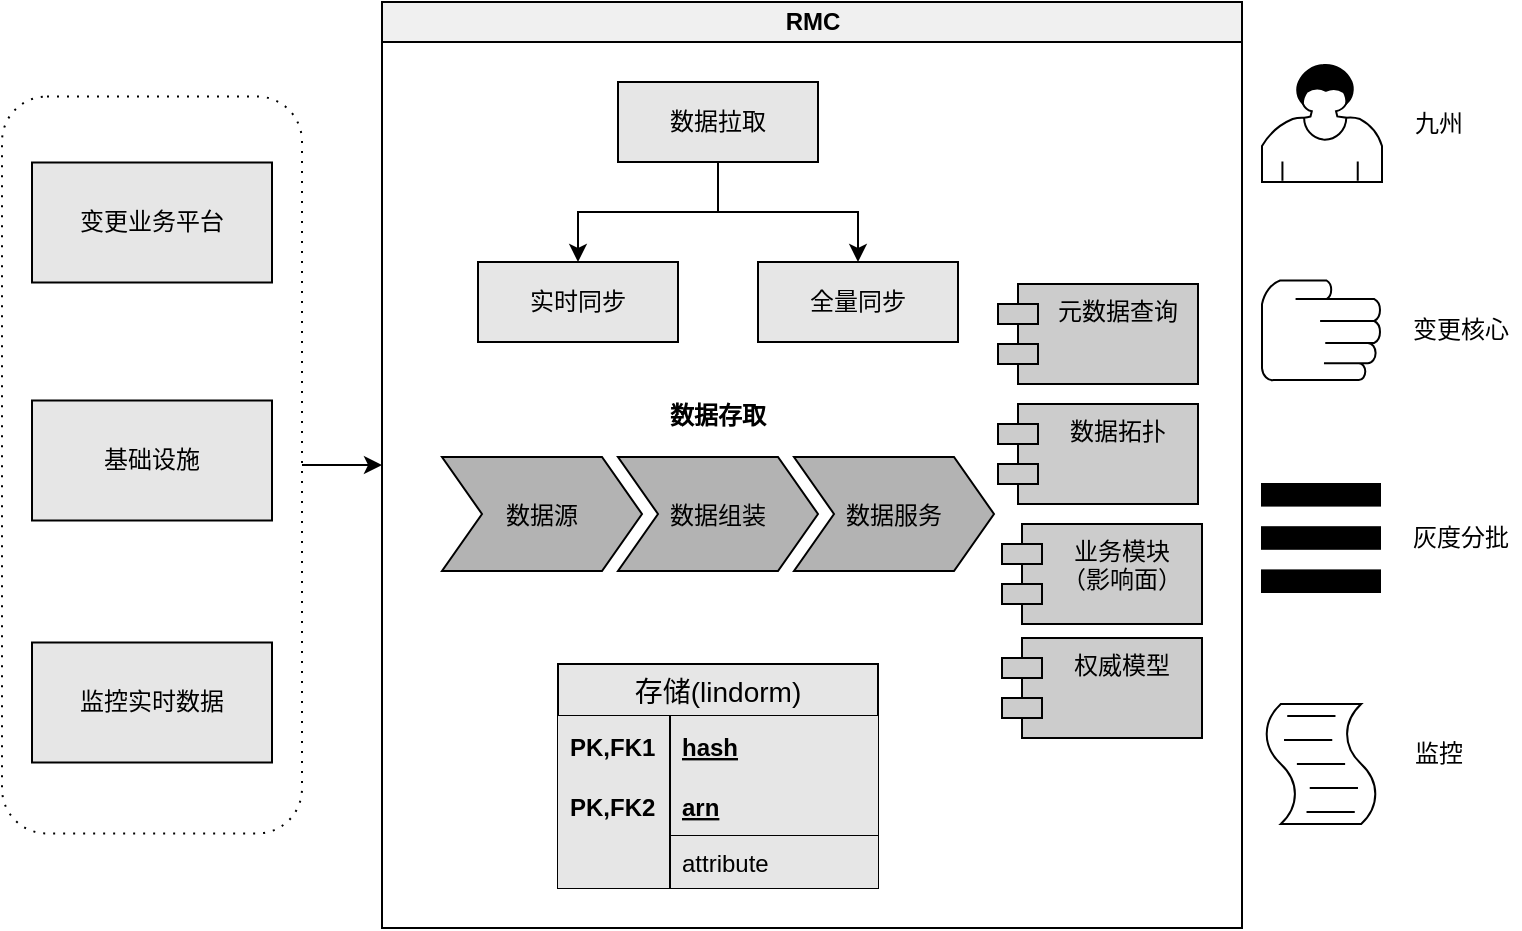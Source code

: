 <mxfile version="12.8.1" type="github">
  <diagram id="geGyV9CUGruVcSVJQ4Tn" name="Page-1">
    <mxGraphModel dx="1305" dy="691" grid="1" gridSize="10" guides="1" tooltips="1" connect="1" arrows="1" fold="1" page="1" pageScale="1" pageWidth="827" pageHeight="1169" math="0" shadow="0">
      <root>
        <mxCell id="0" />
        <mxCell id="1" parent="0" />
        <mxCell id="G7hsPfZz7vV4UwQeY0kT-4" value="" style="shape=ext;rounded=1;html=1;whiteSpace=wrap;dashed=1;dashPattern=1 4;fillColor=none;" vertex="1" parent="1">
          <mxGeometry x="310" y="276.25" width="150" height="368.5" as="geometry" />
        </mxCell>
        <mxCell id="LcKjTb1axMx3lXvR7wpQ-1" value="变更业务平台" style="rounded=0;whiteSpace=wrap;html=1;fillColor=#E6E6E6;" parent="1" vertex="1">
          <mxGeometry x="325" y="309.25" width="120" height="60" as="geometry" />
        </mxCell>
        <mxCell id="LcKjTb1axMx3lXvR7wpQ-2" value="基础设施" style="rounded=0;whiteSpace=wrap;html=1;fillColor=#E6E6E6;" parent="1" vertex="1">
          <mxGeometry x="325" y="428.25" width="120" height="60" as="geometry" />
        </mxCell>
        <mxCell id="LcKjTb1axMx3lXvR7wpQ-3" value="监控实时数据" style="rounded=0;whiteSpace=wrap;html=1;fillColor=#E6E6E6;" parent="1" vertex="1">
          <mxGeometry x="325" y="549.25" width="120" height="60" as="geometry" />
        </mxCell>
        <mxCell id="uUqzo-tKIlISHVn7fkZO-5" value="" style="shape=mxgraph.bpmn.user_task;html=1;outlineConnect=0;fillColor=none;" parent="1" vertex="1">
          <mxGeometry x="940" y="260" width="60" height="59" as="geometry" />
        </mxCell>
        <mxCell id="uUqzo-tKIlISHVn7fkZO-7" value="" style="shape=mxgraph.bpmn.manual_task;html=1;outlineConnect=0;fillColor=none;" parent="1" vertex="1">
          <mxGeometry x="940" y="368.25" width="59" height="50" as="geometry" />
        </mxCell>
        <mxCell id="uUqzo-tKIlISHVn7fkZO-8" value="" style="shape=parallelMarker;direction=south;html=1;outlineConnect=0;fillColor=none;" parent="1" vertex="1">
          <mxGeometry x="940" y="470" width="59" height="54" as="geometry" />
        </mxCell>
        <mxCell id="uUqzo-tKIlISHVn7fkZO-9" value="" style="shape=mxgraph.bpmn.script_task;html=1;outlineConnect=0;fillColor=none;" parent="1" vertex="1">
          <mxGeometry x="940" y="580" width="59" height="60" as="geometry" />
        </mxCell>
        <mxCell id="uUqzo-tKIlISHVn7fkZO-10" value="九州" style="text;html=1;align=center;verticalAlign=middle;resizable=0;points=[];autosize=1;fillColor=none;" parent="1" vertex="1">
          <mxGeometry x="1008" y="279.5" width="40" height="20" as="geometry" />
        </mxCell>
        <mxCell id="uUqzo-tKIlISHVn7fkZO-11" value="变更核心" style="text;html=1;align=center;verticalAlign=middle;resizable=0;points=[];autosize=1;fillColor=none;" parent="1" vertex="1">
          <mxGeometry x="1009" y="383.25" width="60" height="20" as="geometry" />
        </mxCell>
        <mxCell id="uUqzo-tKIlISHVn7fkZO-12" value="灰度分批" style="text;html=1;align=center;verticalAlign=middle;resizable=0;points=[];autosize=1;fillColor=none;" parent="1" vertex="1">
          <mxGeometry x="1009" y="487" width="60" height="20" as="geometry" />
        </mxCell>
        <mxCell id="uUqzo-tKIlISHVn7fkZO-13" value="监控" style="text;html=1;align=center;verticalAlign=middle;resizable=0;points=[];autosize=1;fillColor=none;" parent="1" vertex="1">
          <mxGeometry x="1008" y="595" width="40" height="20" as="geometry" />
        </mxCell>
        <mxCell id="9gSYmwtCO_HpfqXC6Y7g-23" value="RMC" style="swimlane;html=1;startSize=20;horizontal=1;childLayout=treeLayout;horizontalTree=0;resizable=0;containerType=tree;fillColor=#F0F0F0;" parent="1" vertex="1">
          <mxGeometry x="500" y="229" width="430" height="463" as="geometry" />
        </mxCell>
        <mxCell id="9gSYmwtCO_HpfqXC6Y7g-24" value="数据拉取" style="whiteSpace=wrap;html=1;fillColor=#E6E6E6;" parent="9gSYmwtCO_HpfqXC6Y7g-23" vertex="1">
          <mxGeometry x="118" y="40" width="100" height="40" as="geometry" />
        </mxCell>
        <mxCell id="9gSYmwtCO_HpfqXC6Y7g-25" value="全量同步" style="whiteSpace=wrap;html=1;fillColor=#E6E6E6;" parent="9gSYmwtCO_HpfqXC6Y7g-23" vertex="1">
          <mxGeometry x="188" y="130" width="100" height="40" as="geometry" />
        </mxCell>
        <mxCell id="9gSYmwtCO_HpfqXC6Y7g-26" value="" style="edgeStyle=elbowEdgeStyle;elbow=vertical;html=1;rounded=0;fillColor=none;" parent="9gSYmwtCO_HpfqXC6Y7g-23" source="9gSYmwtCO_HpfqXC6Y7g-24" target="9gSYmwtCO_HpfqXC6Y7g-25" edge="1">
          <mxGeometry relative="1" as="geometry" />
        </mxCell>
        <mxCell id="9gSYmwtCO_HpfqXC6Y7g-27" value="实时同步" style="whiteSpace=wrap;html=1;fillColor=#E6E6E6;" parent="9gSYmwtCO_HpfqXC6Y7g-23" vertex="1">
          <mxGeometry x="48" y="130" width="100" height="40" as="geometry" />
        </mxCell>
        <mxCell id="9gSYmwtCO_HpfqXC6Y7g-28" value="" style="edgeStyle=elbowEdgeStyle;elbow=vertical;html=1;rounded=0;fillColor=none;" parent="9gSYmwtCO_HpfqXC6Y7g-23" source="9gSYmwtCO_HpfqXC6Y7g-24" target="9gSYmwtCO_HpfqXC6Y7g-27" edge="1">
          <mxGeometry relative="1" as="geometry" />
        </mxCell>
        <mxCell id="9gSYmwtCO_HpfqXC6Y7g-35" value="数据存取" style="swimlane;childLayout=stackLayout;horizontal=1;fillColor=none;horizontalStack=1;resizeParent=1;resizeParentMax=0;resizeLast=0;collapsible=0;strokeColor=none;stackBorder=10;stackSpacing=-12;resizable=1;align=center;points=[];fontColor=#000000;" parent="9gSYmwtCO_HpfqXC6Y7g-23" vertex="1">
          <mxGeometry x="20" y="194.5" width="296" height="100" as="geometry" />
        </mxCell>
        <mxCell id="9gSYmwtCO_HpfqXC6Y7g-36" value="数据源" style="shape=step;perimeter=stepPerimeter;fixedSize=1;points=[];fillColor=#B3B3B3;" parent="9gSYmwtCO_HpfqXC6Y7g-35" vertex="1">
          <mxGeometry x="10" y="33" width="100" height="57" as="geometry" />
        </mxCell>
        <mxCell id="9gSYmwtCO_HpfqXC6Y7g-37" value="数据组装" style="shape=step;perimeter=stepPerimeter;fixedSize=1;points=[];fillColor=#B3B3B3;" parent="9gSYmwtCO_HpfqXC6Y7g-35" vertex="1">
          <mxGeometry x="98" y="33" width="100" height="57" as="geometry" />
        </mxCell>
        <mxCell id="9gSYmwtCO_HpfqXC6Y7g-38" value="数据服务" style="shape=step;perimeter=stepPerimeter;fixedSize=1;points=[];fillColor=#B3B3B3;" parent="9gSYmwtCO_HpfqXC6Y7g-35" vertex="1">
          <mxGeometry x="186" y="33" width="100" height="57" as="geometry" />
        </mxCell>
        <mxCell id="9gSYmwtCO_HpfqXC6Y7g-15" value="存储(lindorm)" style="swimlane;fontStyle=0;childLayout=stackLayout;horizontal=1;startSize=26;fillColor=#E6E6E6;horizontalStack=0;resizeParent=1;resizeParentMax=0;resizeLast=0;collapsible=1;marginBottom=0;swimlaneFillColor=#ffffff;align=center;fontSize=14;" parent="9gSYmwtCO_HpfqXC6Y7g-23" vertex="1">
          <mxGeometry x="88" y="331" width="160" height="112" as="geometry" />
        </mxCell>
        <mxCell id="9gSYmwtCO_HpfqXC6Y7g-16" value="hash" style="shape=partialRectangle;top=0;left=0;right=0;bottom=0;align=left;verticalAlign=middle;fillColor=#E6E6E6;spacingLeft=60;spacingRight=4;overflow=hidden;rotatable=0;points=[[0,0.5],[1,0.5]];portConstraint=eastwest;dropTarget=0;fontStyle=5;fontSize=12;" parent="9gSYmwtCO_HpfqXC6Y7g-15" vertex="1">
          <mxGeometry y="26" width="160" height="30" as="geometry" />
        </mxCell>
        <mxCell id="9gSYmwtCO_HpfqXC6Y7g-17" value="PK,FK1" style="shape=partialRectangle;fontStyle=1;top=0;left=0;bottom=0;fillColor=#E6E6E6;align=left;verticalAlign=middle;spacingLeft=4;spacingRight=4;overflow=hidden;rotatable=0;points=[];portConstraint=eastwest;part=1;fontSize=12;" parent="9gSYmwtCO_HpfqXC6Y7g-16" vertex="1" connectable="0">
          <mxGeometry width="56" height="30" as="geometry" />
        </mxCell>
        <mxCell id="9gSYmwtCO_HpfqXC6Y7g-18" value="arn" style="shape=partialRectangle;top=0;left=0;right=0;bottom=1;align=left;verticalAlign=middle;fillColor=#E6E6E6;spacingLeft=60;spacingRight=4;overflow=hidden;rotatable=0;points=[[0,0.5],[1,0.5]];portConstraint=eastwest;dropTarget=0;fontStyle=5;fontSize=12;" parent="9gSYmwtCO_HpfqXC6Y7g-15" vertex="1">
          <mxGeometry y="56" width="160" height="30" as="geometry" />
        </mxCell>
        <mxCell id="9gSYmwtCO_HpfqXC6Y7g-19" value="PK,FK2" style="shape=partialRectangle;fontStyle=1;top=0;left=0;bottom=0;fillColor=#E6E6E6;align=left;verticalAlign=middle;spacingLeft=4;spacingRight=4;overflow=hidden;rotatable=0;points=[];portConstraint=eastwest;part=1;fontSize=12;" parent="9gSYmwtCO_HpfqXC6Y7g-18" vertex="1" connectable="0">
          <mxGeometry width="56" height="30" as="geometry" />
        </mxCell>
        <mxCell id="9gSYmwtCO_HpfqXC6Y7g-20" value="attribute" style="shape=partialRectangle;top=0;left=0;right=0;bottom=0;align=left;verticalAlign=top;fillColor=#E6E6E6;spacingLeft=60;spacingRight=4;overflow=hidden;rotatable=0;points=[[0,0.5],[1,0.5]];portConstraint=eastwest;dropTarget=0;fontSize=12;" parent="9gSYmwtCO_HpfqXC6Y7g-15" vertex="1">
          <mxGeometry y="86" width="160" height="26" as="geometry" />
        </mxCell>
        <mxCell id="9gSYmwtCO_HpfqXC6Y7g-21" value="" style="shape=partialRectangle;top=0;left=0;bottom=0;fillColor=#E6E6E6;align=left;verticalAlign=top;spacingLeft=4;spacingRight=4;overflow=hidden;rotatable=0;points=[];portConstraint=eastwest;part=1;fontSize=12;" parent="9gSYmwtCO_HpfqXC6Y7g-20" vertex="1" connectable="0">
          <mxGeometry width="56" height="26" as="geometry" />
        </mxCell>
        <mxCell id="9gSYmwtCO_HpfqXC6Y7g-22" value="业务模块&#xa;（影响面）" style="shape=module;align=left;spacingLeft=20;align=center;verticalAlign=top;fillColor=#CCCCCC;" parent="9gSYmwtCO_HpfqXC6Y7g-23" vertex="1">
          <mxGeometry x="310" y="261" width="100" height="50" as="geometry" />
        </mxCell>
        <mxCell id="G7hsPfZz7vV4UwQeY0kT-7" value="数据拓扑" style="shape=module;align=left;spacingLeft=20;align=center;verticalAlign=top;fillColor=#CCCCCC;" vertex="1" parent="9gSYmwtCO_HpfqXC6Y7g-23">
          <mxGeometry x="308" y="201" width="100" height="50" as="geometry" />
        </mxCell>
        <mxCell id="G7hsPfZz7vV4UwQeY0kT-8" value="权威模型" style="shape=module;align=left;spacingLeft=20;align=center;verticalAlign=top;fillColor=#CCCCCC;" vertex="1" parent="9gSYmwtCO_HpfqXC6Y7g-23">
          <mxGeometry x="310" y="318" width="100" height="50" as="geometry" />
        </mxCell>
        <mxCell id="G7hsPfZz7vV4UwQeY0kT-9" value="元数据查询" style="shape=module;align=left;spacingLeft=20;align=center;verticalAlign=top;fillColor=#CCCCCC;" vertex="1" parent="9gSYmwtCO_HpfqXC6Y7g-23">
          <mxGeometry x="308" y="141" width="100" height="50" as="geometry" />
        </mxCell>
        <mxCell id="G7hsPfZz7vV4UwQeY0kT-5" style="edgeStyle=orthogonalEdgeStyle;curved=1;rounded=0;orthogonalLoop=1;jettySize=auto;html=1;exitX=1;exitY=0.5;exitDx=0;exitDy=0;entryX=0;entryY=0.5;entryDx=0;entryDy=0;fillColor=#E6E6E6;" edge="1" parent="1" source="G7hsPfZz7vV4UwQeY0kT-4" target="9gSYmwtCO_HpfqXC6Y7g-23">
          <mxGeometry relative="1" as="geometry" />
        </mxCell>
      </root>
    </mxGraphModel>
  </diagram>
</mxfile>
